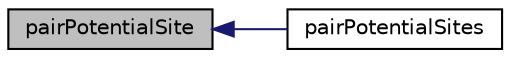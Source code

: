 digraph "pairPotentialSite"
{
  bgcolor="transparent";
  edge [fontname="Helvetica",fontsize="10",labelfontname="Helvetica",labelfontsize="10"];
  node [fontname="Helvetica",fontsize="10",shape=record];
  rankdir="LR";
  Node446 [label="pairPotentialSite",height=0.2,width=0.4,color="black", fillcolor="grey75", style="filled", fontcolor="black"];
  Node446 -> Node447 [dir="back",color="midnightblue",fontsize="10",style="solid",fontname="Helvetica"];
  Node447 [label="pairPotentialSites",height=0.2,width=0.4,color="black",URL="$a25525.html#a4b3f1fcf18f764336c60797b69d45bd3"];
}
